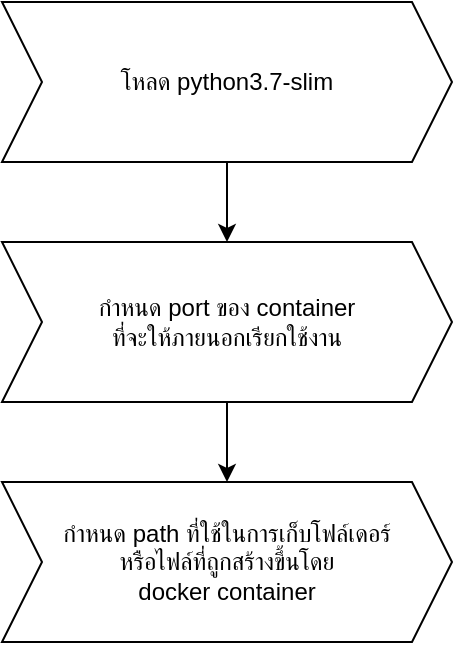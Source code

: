 <mxfile version="13.4.4" type="github">
  <diagram id="jo3HrdEAMuOPyR-helGk" name="Page-1">
    <mxGraphModel dx="1038" dy="580" grid="1" gridSize="10" guides="1" tooltips="1" connect="1" arrows="1" fold="1" page="1" pageScale="1" pageWidth="850" pageHeight="1100" math="0" shadow="0">
      <root>
        <mxCell id="0" />
        <mxCell id="1" parent="0" />
        <mxCell id="8-XLzQYcNY0egARbly4J-3" style="edgeStyle=orthogonalEdgeStyle;rounded=0;orthogonalLoop=1;jettySize=auto;html=1;entryX=0.5;entryY=0;entryDx=0;entryDy=0;" edge="1" parent="1" source="8-XLzQYcNY0egARbly4J-1" target="8-XLzQYcNY0egARbly4J-2">
          <mxGeometry relative="1" as="geometry" />
        </mxCell>
        <mxCell id="8-XLzQYcNY0egARbly4J-1" value="โหลด python3.7-slim" style="shape=step;perimeter=stepPerimeter;whiteSpace=wrap;html=1;fixedSize=1;" vertex="1" parent="1">
          <mxGeometry x="313" y="120" width="225" height="80" as="geometry" />
        </mxCell>
        <mxCell id="8-XLzQYcNY0egARbly4J-5" style="edgeStyle=orthogonalEdgeStyle;rounded=0;orthogonalLoop=1;jettySize=auto;html=1;entryX=0.5;entryY=0;entryDx=0;entryDy=0;" edge="1" parent="1" source="8-XLzQYcNY0egARbly4J-2" target="8-XLzQYcNY0egARbly4J-4">
          <mxGeometry relative="1" as="geometry" />
        </mxCell>
        <mxCell id="8-XLzQYcNY0egARbly4J-2" value="กำหนด port ของ container&lt;br&gt;ที่จะให้ภายนอกเรียกใช้งาน" style="shape=step;perimeter=stepPerimeter;whiteSpace=wrap;html=1;fixedSize=1;" vertex="1" parent="1">
          <mxGeometry x="313" y="240" width="225" height="80" as="geometry" />
        </mxCell>
        <mxCell id="8-XLzQYcNY0egARbly4J-4" value="กำหนด path ที่ใช้ในการเก็บโฟล์เดอร์&lt;br&gt;หรือไฟล์ที่ถูกสร้างขึ้นโดย &lt;br&gt;docker container" style="shape=step;perimeter=stepPerimeter;whiteSpace=wrap;html=1;fixedSize=1;" vertex="1" parent="1">
          <mxGeometry x="313" y="360" width="225" height="80" as="geometry" />
        </mxCell>
      </root>
    </mxGraphModel>
  </diagram>
</mxfile>
